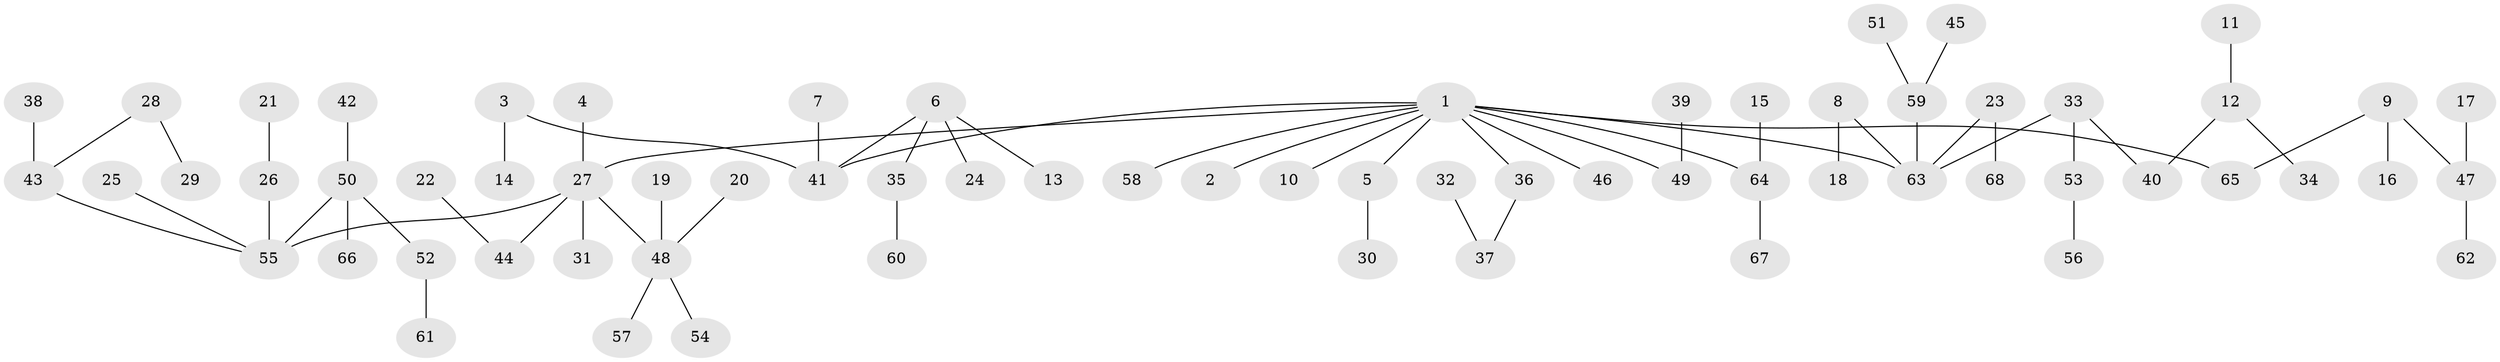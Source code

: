 // original degree distribution, {9: 0.007407407407407408, 4: 0.05925925925925926, 3: 0.13333333333333333, 6: 0.014814814814814815, 2: 0.22962962962962963, 7: 0.014814814814814815, 1: 0.5185185185185185, 5: 0.022222222222222223}
// Generated by graph-tools (version 1.1) at 2025/26/03/09/25 03:26:32]
// undirected, 68 vertices, 67 edges
graph export_dot {
graph [start="1"]
  node [color=gray90,style=filled];
  1;
  2;
  3;
  4;
  5;
  6;
  7;
  8;
  9;
  10;
  11;
  12;
  13;
  14;
  15;
  16;
  17;
  18;
  19;
  20;
  21;
  22;
  23;
  24;
  25;
  26;
  27;
  28;
  29;
  30;
  31;
  32;
  33;
  34;
  35;
  36;
  37;
  38;
  39;
  40;
  41;
  42;
  43;
  44;
  45;
  46;
  47;
  48;
  49;
  50;
  51;
  52;
  53;
  54;
  55;
  56;
  57;
  58;
  59;
  60;
  61;
  62;
  63;
  64;
  65;
  66;
  67;
  68;
  1 -- 2 [weight=1.0];
  1 -- 5 [weight=1.0];
  1 -- 10 [weight=1.0];
  1 -- 27 [weight=1.0];
  1 -- 36 [weight=1.0];
  1 -- 41 [weight=1.0];
  1 -- 46 [weight=1.0];
  1 -- 49 [weight=1.0];
  1 -- 58 [weight=1.0];
  1 -- 63 [weight=1.0];
  1 -- 64 [weight=1.0];
  1 -- 65 [weight=1.0];
  3 -- 14 [weight=1.0];
  3 -- 41 [weight=1.0];
  4 -- 27 [weight=1.0];
  5 -- 30 [weight=1.0];
  6 -- 13 [weight=1.0];
  6 -- 24 [weight=1.0];
  6 -- 35 [weight=1.0];
  6 -- 41 [weight=1.0];
  7 -- 41 [weight=1.0];
  8 -- 18 [weight=1.0];
  8 -- 63 [weight=1.0];
  9 -- 16 [weight=1.0];
  9 -- 47 [weight=1.0];
  9 -- 65 [weight=1.0];
  11 -- 12 [weight=1.0];
  12 -- 34 [weight=1.0];
  12 -- 40 [weight=1.0];
  15 -- 64 [weight=1.0];
  17 -- 47 [weight=1.0];
  19 -- 48 [weight=1.0];
  20 -- 48 [weight=1.0];
  21 -- 26 [weight=1.0];
  22 -- 44 [weight=1.0];
  23 -- 63 [weight=1.0];
  23 -- 68 [weight=1.0];
  25 -- 55 [weight=1.0];
  26 -- 55 [weight=1.0];
  27 -- 31 [weight=1.0];
  27 -- 44 [weight=1.0];
  27 -- 48 [weight=1.0];
  27 -- 55 [weight=1.0];
  28 -- 29 [weight=1.0];
  28 -- 43 [weight=1.0];
  32 -- 37 [weight=1.0];
  33 -- 40 [weight=1.0];
  33 -- 53 [weight=1.0];
  33 -- 63 [weight=1.0];
  35 -- 60 [weight=1.0];
  36 -- 37 [weight=1.0];
  38 -- 43 [weight=1.0];
  39 -- 49 [weight=1.0];
  42 -- 50 [weight=1.0];
  43 -- 55 [weight=1.0];
  45 -- 59 [weight=1.0];
  47 -- 62 [weight=1.0];
  48 -- 54 [weight=1.0];
  48 -- 57 [weight=1.0];
  50 -- 52 [weight=1.0];
  50 -- 55 [weight=1.0];
  50 -- 66 [weight=1.0];
  51 -- 59 [weight=1.0];
  52 -- 61 [weight=1.0];
  53 -- 56 [weight=1.0];
  59 -- 63 [weight=1.0];
  64 -- 67 [weight=1.0];
}
